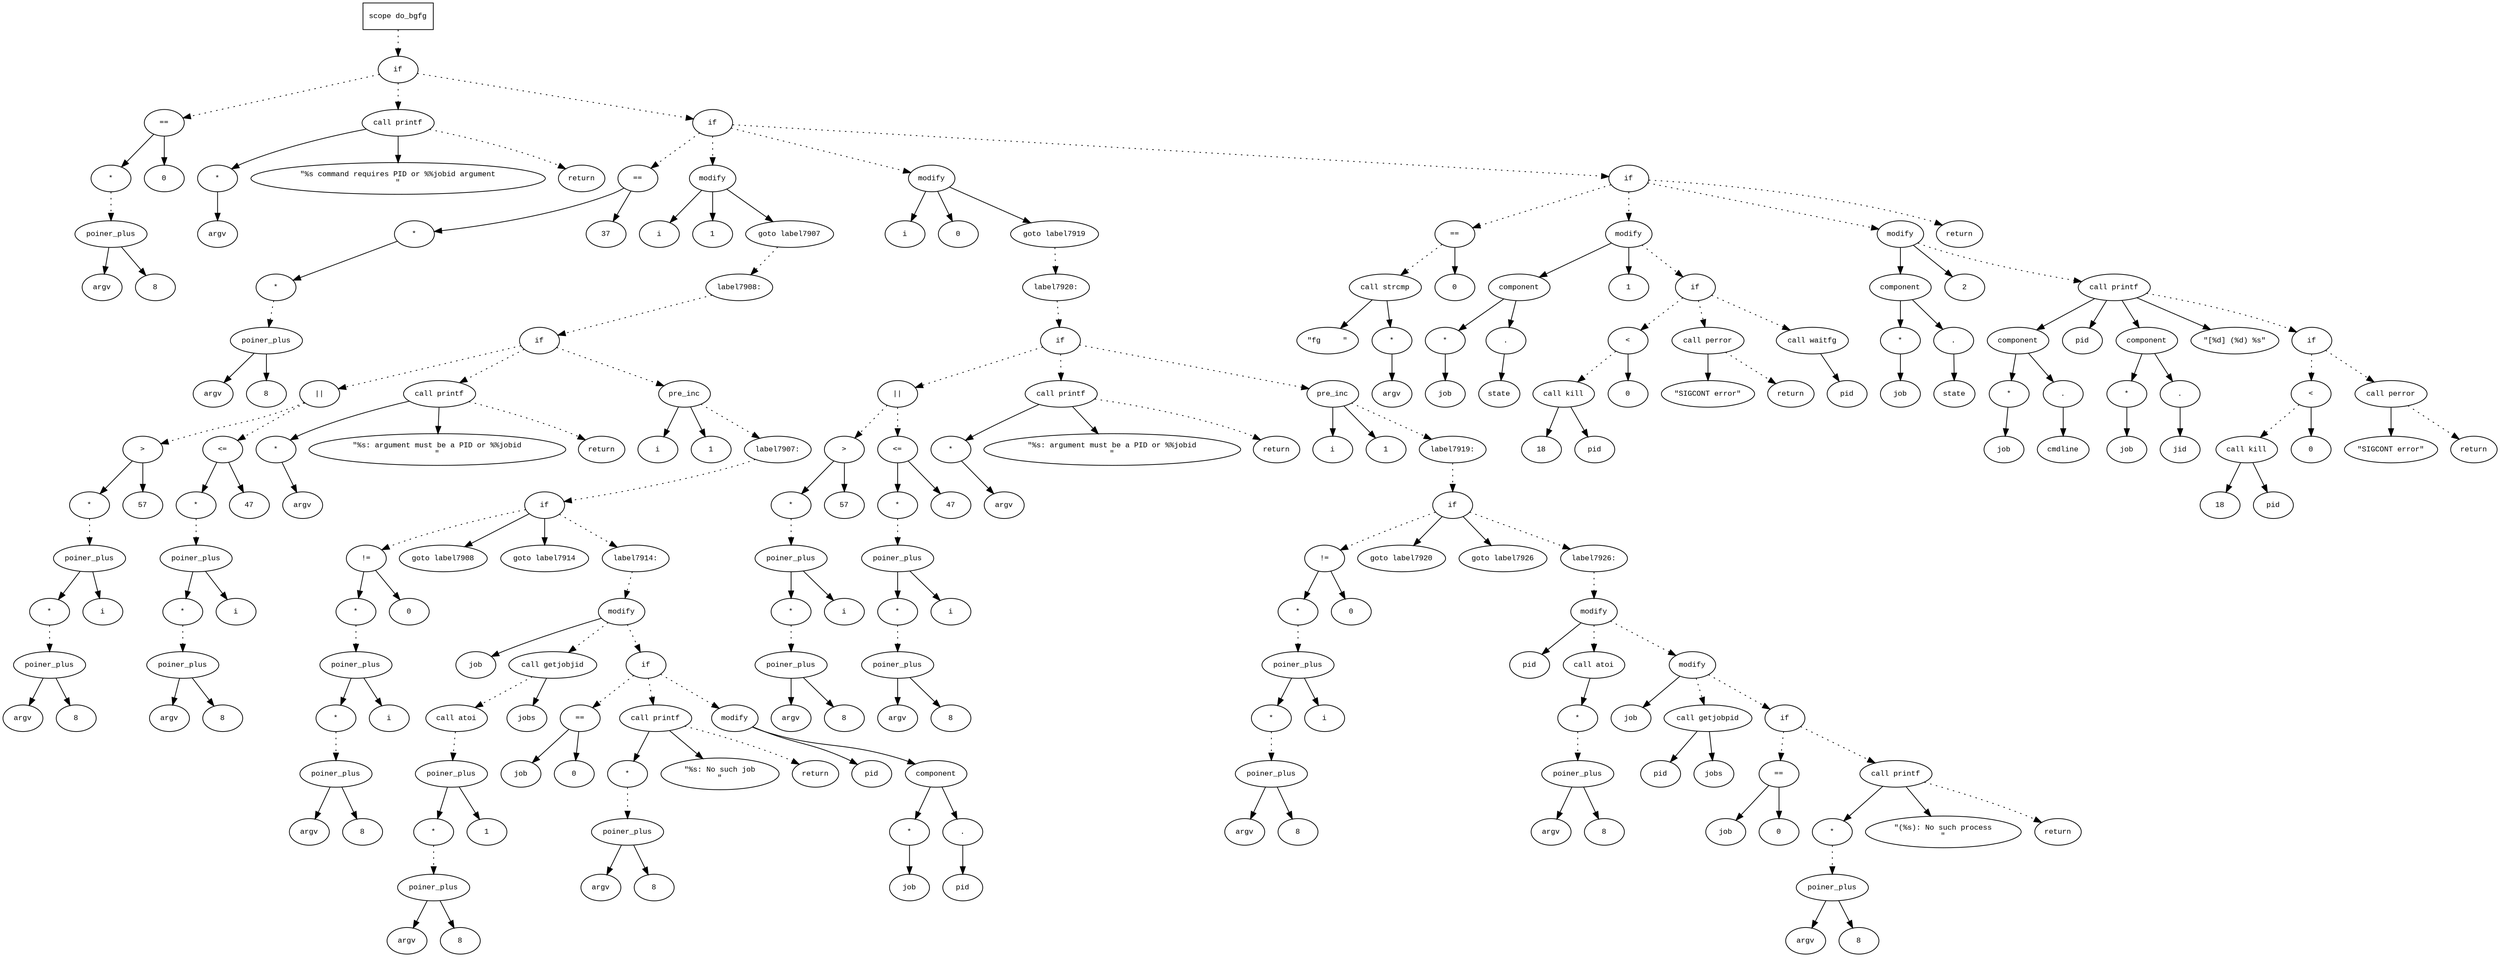 digraph AST {
  graph [fontname="Times New Roman",fontsize=10];
  node  [fontname="Courier New",fontsize=10];
  edge  [fontname="Times New Roman",fontsize=10];

  node1 [label="scope do_bgfg",shape=box];
  node2 [label="if",shape=ellipse];
  node1 -> node2 [style=dotted];
  node3 [label="==",shape=ellipse];
  node4 [label="*",shape=ellipse];
  node5 [label="poiner_plus",shape=ellipse];
  node6 [label="argv",shape=ellipse];
  node5 -> node6;
  node7 [label="8",shape=ellipse];
  node5 -> node7;
  node4 -> node5 [style=dotted];
  node3 -> node4;
  node8 [label="0",shape=ellipse];
  node3 -> node8;
  node2 -> node3 [style=dotted];
  node9 [label="call printf",shape=ellipse];
  node10 [label="*",shape=ellipse];
  node11 [label="argv",shape=ellipse];
  node10 -> node11;
  node9 -> node10;
  node12 [label="\"%s command requires PID or %%jobid argument
\"",shape=ellipse];
  node9 -> node12;
  node2 -> node9 [style=dotted];
  node13 [label="return",shape=ellipse];
  node9 -> node13 [style=dotted];
  node14 [label="if",shape=ellipse];
  node2 -> node14 [style=dotted];
  node15 [label="==",shape=ellipse];
  node16 [label="*",shape=ellipse];
  node17 [label="*",shape=ellipse];
  node18 [label="poiner_plus",shape=ellipse];
  node19 [label="argv",shape=ellipse];
  node18 -> node19;
  node20 [label="8",shape=ellipse];
  node18 -> node20;
  node17 -> node18 [style=dotted];
  node16 -> node17;
  node15 -> node16;
  node21 [label="37",shape=ellipse];
  node15 -> node21;
  node14 -> node15 [style=dotted];
  node22 [label="modify",shape=ellipse];
  node23 [label="i",shape=ellipse];
  node22 -> node23;
  node24 [label="1",shape=ellipse];
  node22 -> node24;
  node14 -> node22 [style=dotted];
  node25 [label="goto label7907",shape=ellipse];
  node22 -> node25;
  node26 [label="label7908:",shape=ellipse];
  node25 -> node26 [style=dotted];
  node27 [label="if",shape=ellipse];
  node26 -> node27 [style=dotted];
  node28 [label="||",shape=ellipse];
  node29 [label=">",shape=ellipse];
  node30 [label="*",shape=ellipse];
  node31 [label="poiner_plus",shape=ellipse];
  node32 [label="*",shape=ellipse];
  node33 [label="poiner_plus",shape=ellipse];
  node34 [label="argv",shape=ellipse];
  node33 -> node34;
  node35 [label="8",shape=ellipse];
  node33 -> node35;
  node32 -> node33 [style=dotted];
  node31 -> node32;
  node36 [label="i",shape=ellipse];
  node31 -> node36;
  node30 -> node31 [style=dotted];
  node29 -> node30;
  node37 [label="57",shape=ellipse];
  node29 -> node37;
  node28 -> node29 [style=dotted];
  node38 [label="<=",shape=ellipse];
  node39 [label="*",shape=ellipse];
  node40 [label="poiner_plus",shape=ellipse];
  node41 [label="*",shape=ellipse];
  node42 [label="poiner_plus",shape=ellipse];
  node43 [label="argv",shape=ellipse];
  node42 -> node43;
  node44 [label="8",shape=ellipse];
  node42 -> node44;
  node41 -> node42 [style=dotted];
  node40 -> node41;
  node45 [label="i",shape=ellipse];
  node40 -> node45;
  node39 -> node40 [style=dotted];
  node38 -> node39;
  node46 [label="47",shape=ellipse];
  node38 -> node46;
  node28 -> node38 [style=dotted];
  node27 -> node28 [style=dotted];
  node47 [label="call printf",shape=ellipse];
  node48 [label="*",shape=ellipse];
  node49 [label="argv",shape=ellipse];
  node48 -> node49;
  node47 -> node48;
  node50 [label="\"%s: argument must be a PID or %%jobid
\"",shape=ellipse];
  node47 -> node50;
  node27 -> node47 [style=dotted];
  node51 [label="return",shape=ellipse];
  node47 -> node51 [style=dotted];
  node52 [label="pre_inc",shape=ellipse];
  node53 [label="i",shape=ellipse];
  node52 -> node53;
  node54 [label="1",shape=ellipse];
  node52 -> node54;
  node27 -> node52 [style=dotted];
  node55 [label="label7907:",shape=ellipse];
  node52 -> node55 [style=dotted];
  node56 [label="if",shape=ellipse];
  node55 -> node56 [style=dotted];
  node57 [label="!=",shape=ellipse];
  node58 [label="*",shape=ellipse];
  node59 [label="poiner_plus",shape=ellipse];
  node60 [label="*",shape=ellipse];
  node61 [label="poiner_plus",shape=ellipse];
  node62 [label="argv",shape=ellipse];
  node61 -> node62;
  node63 [label="8",shape=ellipse];
  node61 -> node63;
  node60 -> node61 [style=dotted];
  node59 -> node60;
  node64 [label="i",shape=ellipse];
  node59 -> node64;
  node58 -> node59 [style=dotted];
  node57 -> node58;
  node65 [label="0",shape=ellipse];
  node57 -> node65;
  node56 -> node57 [style=dotted];
  node66 [label="goto label7908",shape=ellipse];
  node56 -> node66;
  node67 [label="goto label7914",shape=ellipse];
  node56 -> node67;
  node68 [label="label7914:",shape=ellipse];
  node56 -> node68 [style=dotted];
  node69 [label="modify",shape=ellipse];
  node70 [label="job",shape=ellipse];
  node69 -> node70;
  node71 [label="call getjobjid",shape=ellipse];
  node72 [label="call atoi",shape=ellipse];
  node73 [label="poiner_plus",shape=ellipse];
  node74 [label="*",shape=ellipse];
  node75 [label="poiner_plus",shape=ellipse];
  node76 [label="argv",shape=ellipse];
  node75 -> node76;
  node77 [label="8",shape=ellipse];
  node75 -> node77;
  node74 -> node75 [style=dotted];
  node73 -> node74;
  node78 [label="1",shape=ellipse];
  node73 -> node78;
  node72 -> node73 [style=dotted];
  node71 -> node72 [style=dotted];
  node79 [label="jobs",shape=ellipse];
  node71 -> node79;
  node69 -> node71 [style=dotted];
  node68 -> node69 [style=dotted];
  node80 [label="if",shape=ellipse];
  node69 -> node80 [style=dotted];
  node81 [label="==",shape=ellipse];
  node82 [label="job",shape=ellipse];
  node81 -> node82;
  node83 [label="0",shape=ellipse];
  node81 -> node83;
  node80 -> node81 [style=dotted];
  node84 [label="call printf",shape=ellipse];
  node85 [label="*",shape=ellipse];
  node86 [label="poiner_plus",shape=ellipse];
  node87 [label="argv",shape=ellipse];
  node86 -> node87;
  node88 [label="8",shape=ellipse];
  node86 -> node88;
  node85 -> node86 [style=dotted];
  node84 -> node85;
  node89 [label="\"%s: No such job
\"",shape=ellipse];
  node84 -> node89;
  node80 -> node84 [style=dotted];
  node90 [label="return",shape=ellipse];
  node84 -> node90 [style=dotted];
  node91 [label="modify",shape=ellipse];
  node92 [label="pid",shape=ellipse];
  node91 -> node92;
  node93 [label="component",shape=ellipse];
  node91 -> node93;
  node94 [label="*",shape=ellipse];
  node95 [label="job",shape=ellipse];
  node94 -> node95;
  node93 -> node94;
  node96 [label=".",shape=ellipse];
  node93 -> node96;
  node97 [label="pid",shape=ellipse];
  node96 -> node97;
  node80 -> node91 [style=dotted];
  node98 [label="modify",shape=ellipse];
  node99 [label="i",shape=ellipse];
  node98 -> node99;
  node100 [label="0",shape=ellipse];
  node98 -> node100;
  node14 -> node98 [style=dotted];
  node101 [label="goto label7919",shape=ellipse];
  node98 -> node101;
  node102 [label="label7920:",shape=ellipse];
  node101 -> node102 [style=dotted];
  node103 [label="if",shape=ellipse];
  node102 -> node103 [style=dotted];
  node104 [label="||",shape=ellipse];
  node105 [label=">",shape=ellipse];
  node106 [label="*",shape=ellipse];
  node107 [label="poiner_plus",shape=ellipse];
  node108 [label="*",shape=ellipse];
  node109 [label="poiner_plus",shape=ellipse];
  node110 [label="argv",shape=ellipse];
  node109 -> node110;
  node111 [label="8",shape=ellipse];
  node109 -> node111;
  node108 -> node109 [style=dotted];
  node107 -> node108;
  node112 [label="i",shape=ellipse];
  node107 -> node112;
  node106 -> node107 [style=dotted];
  node105 -> node106;
  node113 [label="57",shape=ellipse];
  node105 -> node113;
  node104 -> node105 [style=dotted];
  node114 [label="<=",shape=ellipse];
  node115 [label="*",shape=ellipse];
  node116 [label="poiner_plus",shape=ellipse];
  node117 [label="*",shape=ellipse];
  node118 [label="poiner_plus",shape=ellipse];
  node119 [label="argv",shape=ellipse];
  node118 -> node119;
  node120 [label="8",shape=ellipse];
  node118 -> node120;
  node117 -> node118 [style=dotted];
  node116 -> node117;
  node121 [label="i",shape=ellipse];
  node116 -> node121;
  node115 -> node116 [style=dotted];
  node114 -> node115;
  node122 [label="47",shape=ellipse];
  node114 -> node122;
  node104 -> node114 [style=dotted];
  node103 -> node104 [style=dotted];
  node123 [label="call printf",shape=ellipse];
  node124 [label="*",shape=ellipse];
  node125 [label="argv",shape=ellipse];
  node124 -> node125;
  node123 -> node124;
  node126 [label="\"%s: argument must be a PID or %%jobid
\"",shape=ellipse];
  node123 -> node126;
  node103 -> node123 [style=dotted];
  node127 [label="return",shape=ellipse];
  node123 -> node127 [style=dotted];
  node128 [label="pre_inc",shape=ellipse];
  node129 [label="i",shape=ellipse];
  node128 -> node129;
  node130 [label="1",shape=ellipse];
  node128 -> node130;
  node103 -> node128 [style=dotted];
  node131 [label="label7919:",shape=ellipse];
  node128 -> node131 [style=dotted];
  node132 [label="if",shape=ellipse];
  node131 -> node132 [style=dotted];
  node133 [label="!=",shape=ellipse];
  node134 [label="*",shape=ellipse];
  node135 [label="poiner_plus",shape=ellipse];
  node136 [label="*",shape=ellipse];
  node137 [label="poiner_plus",shape=ellipse];
  node138 [label="argv",shape=ellipse];
  node137 -> node138;
  node139 [label="8",shape=ellipse];
  node137 -> node139;
  node136 -> node137 [style=dotted];
  node135 -> node136;
  node140 [label="i",shape=ellipse];
  node135 -> node140;
  node134 -> node135 [style=dotted];
  node133 -> node134;
  node141 [label="0",shape=ellipse];
  node133 -> node141;
  node132 -> node133 [style=dotted];
  node142 [label="goto label7920",shape=ellipse];
  node132 -> node142;
  node143 [label="goto label7926",shape=ellipse];
  node132 -> node143;
  node144 [label="label7926:",shape=ellipse];
  node132 -> node144 [style=dotted];
  node145 [label="modify",shape=ellipse];
  node146 [label="pid",shape=ellipse];
  node145 -> node146;
  node147 [label="call atoi",shape=ellipse];
  node148 [label="*",shape=ellipse];
  node149 [label="poiner_plus",shape=ellipse];
  node150 [label="argv",shape=ellipse];
  node149 -> node150;
  node151 [label="8",shape=ellipse];
  node149 -> node151;
  node148 -> node149 [style=dotted];
  node147 -> node148;
  node145 -> node147 [style=dotted];
  node144 -> node145 [style=dotted];
  node152 [label="modify",shape=ellipse];
  node153 [label="job",shape=ellipse];
  node152 -> node153;
  node154 [label="call getjobpid",shape=ellipse];
  node155 [label="pid",shape=ellipse];
  node154 -> node155;
  node156 [label="jobs",shape=ellipse];
  node154 -> node156;
  node152 -> node154 [style=dotted];
  node145 -> node152 [style=dotted];
  node157 [label="if",shape=ellipse];
  node152 -> node157 [style=dotted];
  node158 [label="==",shape=ellipse];
  node159 [label="job",shape=ellipse];
  node158 -> node159;
  node160 [label="0",shape=ellipse];
  node158 -> node160;
  node157 -> node158 [style=dotted];
  node161 [label="call printf",shape=ellipse];
  node162 [label="*",shape=ellipse];
  node163 [label="poiner_plus",shape=ellipse];
  node164 [label="argv",shape=ellipse];
  node163 -> node164;
  node165 [label="8",shape=ellipse];
  node163 -> node165;
  node162 -> node163 [style=dotted];
  node161 -> node162;
  node166 [label="\"(%s): No such process
\"",shape=ellipse];
  node161 -> node166;
  node157 -> node161 [style=dotted];
  node167 [label="return",shape=ellipse];
  node161 -> node167 [style=dotted];
  node168 [label="if",shape=ellipse];
  node14 -> node168 [style=dotted];
  node169 [label="==",shape=ellipse];
  node170 [label="call strcmp",shape=ellipse];
  node171 [label="\"fg     \"",shape=ellipse];
  node170 -> node171;
  node172 [label="*",shape=ellipse];
  node173 [label="argv",shape=ellipse];
  node172 -> node173;
  node170 -> node172;
  node169 -> node170 [style=dotted];
  node174 [label="0",shape=ellipse];
  node169 -> node174;
  node168 -> node169 [style=dotted];
  node175 [label="modify",shape=ellipse];
  node176 [label="component",shape=ellipse];
  node175 -> node176;
  node177 [label="*",shape=ellipse];
  node178 [label="job",shape=ellipse];
  node177 -> node178;
  node176 -> node177;
  node179 [label=".",shape=ellipse];
  node176 -> node179;
  node180 [label="state",shape=ellipse];
  node179 -> node180;
  node181 [label="1",shape=ellipse];
  node175 -> node181;
  node168 -> node175 [style=dotted];
  node182 [label="if",shape=ellipse];
  node175 -> node182 [style=dotted];
  node183 [label="<",shape=ellipse];
  node184 [label="call kill",shape=ellipse];
  node185 [label="18",shape=ellipse];
  node184 -> node185;
  node186 [label="pid",shape=ellipse];
  node184 -> node186;
  node183 -> node184 [style=dotted];
  node187 [label="0",shape=ellipse];
  node183 -> node187;
  node182 -> node183 [style=dotted];
  node188 [label="call perror",shape=ellipse];
  node189 [label="\"SIGCONT error\"",shape=ellipse];
  node188 -> node189;
  node182 -> node188 [style=dotted];
  node190 [label="return",shape=ellipse];
  node188 -> node190 [style=dotted];
  node191 [label="call waitfg",shape=ellipse];
  node192 [label="pid",shape=ellipse];
  node191 -> node192;
  node182 -> node191 [style=dotted];
  node193 [label="modify",shape=ellipse];
  node194 [label="component",shape=ellipse];
  node193 -> node194;
  node195 [label="*",shape=ellipse];
  node196 [label="job",shape=ellipse];
  node195 -> node196;
  node194 -> node195;
  node197 [label=".",shape=ellipse];
  node194 -> node197;
  node198 [label="state",shape=ellipse];
  node197 -> node198;
  node199 [label="2",shape=ellipse];
  node193 -> node199;
  node168 -> node193 [style=dotted];
  node200 [label="call printf",shape=ellipse];
  node201 [label="component",shape=ellipse];
  node200 -> node201;
  node202 [label="*",shape=ellipse];
  node203 [label="job",shape=ellipse];
  node202 -> node203;
  node201 -> node202;
  node204 [label=".",shape=ellipse];
  node201 -> node204;
  node205 [label="cmdline",shape=ellipse];
  node204 -> node205;
  node206 [label="pid",shape=ellipse];
  node200 -> node206;
  node207 [label="component",shape=ellipse];
  node200 -> node207;
  node208 [label="*",shape=ellipse];
  node209 [label="job",shape=ellipse];
  node208 -> node209;
  node207 -> node208;
  node210 [label=".",shape=ellipse];
  node207 -> node210;
  node211 [label="jid",shape=ellipse];
  node210 -> node211;
  node212 [label="\"[%d] (%d) %s\"",shape=ellipse];
  node200 -> node212;
  node193 -> node200 [style=dotted];
  node213 [label="if",shape=ellipse];
  node200 -> node213 [style=dotted];
  node214 [label="<",shape=ellipse];
  node215 [label="call kill",shape=ellipse];
  node216 [label="18",shape=ellipse];
  node215 -> node216;
  node217 [label="pid",shape=ellipse];
  node215 -> node217;
  node214 -> node215 [style=dotted];
  node218 [label="0",shape=ellipse];
  node214 -> node218;
  node213 -> node214 [style=dotted];
  node219 [label="call perror",shape=ellipse];
  node220 [label="\"SIGCONT error\"",shape=ellipse];
  node219 -> node220;
  node213 -> node219 [style=dotted];
  node221 [label="return",shape=ellipse];
  node219 -> node221 [style=dotted];
  node222 [label="return",shape=ellipse];
  node168 -> node222 [style=dotted];
} 